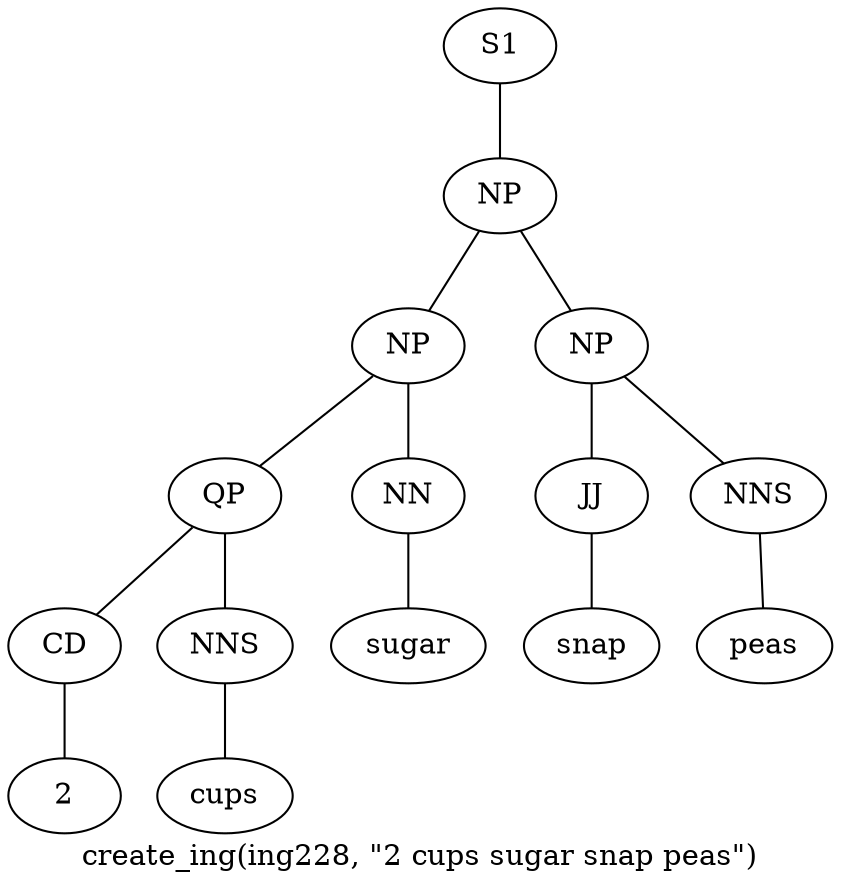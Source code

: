 graph SyntaxGraph {
	label = "create_ing(ing228, \"2 cups sugar snap peas\")";
	Node0 [label="S1"];
	Node1 [label="NP"];
	Node2 [label="NP"];
	Node3 [label="QP"];
	Node4 [label="CD"];
	Node5 [label="2"];
	Node6 [label="NNS"];
	Node7 [label="cups"];
	Node8 [label="NN"];
	Node9 [label="sugar"];
	Node10 [label="NP"];
	Node11 [label="JJ"];
	Node12 [label="snap"];
	Node13 [label="NNS"];
	Node14 [label="peas"];

	Node0 -- Node1;
	Node1 -- Node2;
	Node1 -- Node10;
	Node2 -- Node3;
	Node2 -- Node8;
	Node3 -- Node4;
	Node3 -- Node6;
	Node4 -- Node5;
	Node6 -- Node7;
	Node8 -- Node9;
	Node10 -- Node11;
	Node10 -- Node13;
	Node11 -- Node12;
	Node13 -- Node14;
}